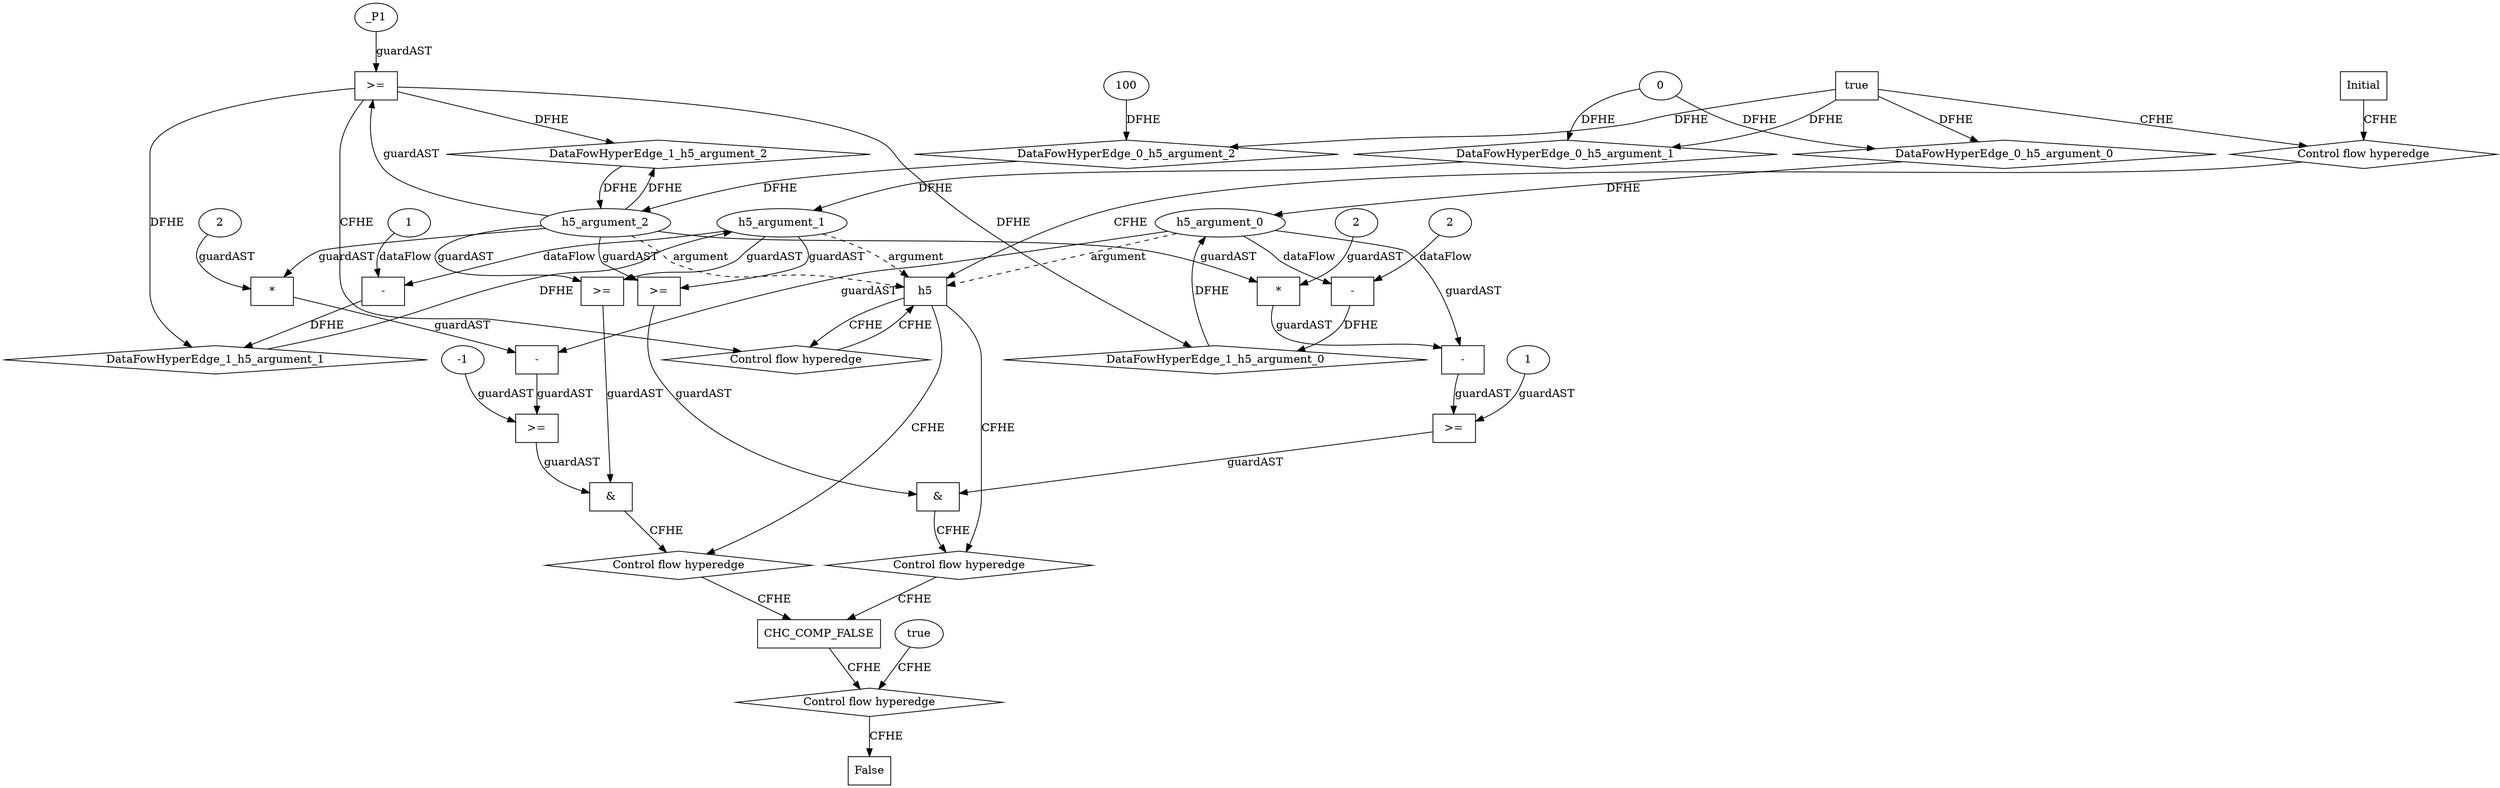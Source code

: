 // Horn Graph
digraph {
	"xxxh5___Initial_0xxxdataFlow_0_node_0" [label="0"  nodeName="xxxh5___Initial_0xxxdataFlow_0_node_0" class=IdealInt GNNNodeID=3]
	"xxxh5___Initial_0xxxdataFlow2_node_0" [label="100"  nodeName="xxxh5___Initial_0xxxdataFlow2_node_0" class=IdealInt GNNNodeID=4]
	"xxxh5___h5_1xxxdataFlow_0_node_0" [label="-"  nodeName="xxxh5___h5_1xxxdataFlow_0_node_0" class=Operator GNNNodeID=5 shape=rect]
	"xxxh5___h5_1xxxdataFlow_0_node_2" [label="1"  nodeName="xxxh5___h5_1xxxdataFlow_0_node_2" class=IdealInt GNNNodeID=6]
		"h5_argument_1" -> "xxxh5___h5_1xxxdataFlow_0_node_0" [ label="dataFlow"]
		"xxxh5___h5_1xxxdataFlow_0_node_2" -> "xxxh5___h5_1xxxdataFlow_0_node_0" [ label="dataFlow"]
	"xxxh5___h5_1xxxdataFlow1_node_0" [label="-"  nodeName="xxxh5___h5_1xxxdataFlow1_node_0" class=Operator GNNNodeID=7 shape=rect]
	"xxxh5___h5_1xxxdataFlow1_node_2" [label="2"  nodeName="xxxh5___h5_1xxxdataFlow1_node_2" class=IdealInt GNNNodeID=8]
		"h5_argument_0" -> "xxxh5___h5_1xxxdataFlow1_node_0" [ label="dataFlow"]
		"xxxh5___h5_1xxxdataFlow1_node_2" -> "xxxh5___h5_1xxxdataFlow1_node_0" [ label="dataFlow"]
	"xxxh5___h5_1xxxguard_0_node_0" [label=">="  nodeName="xxxh5___h5_1xxxguard_0_node_0" class=Operator GNNNodeID=9 shape=rect]
	"xxxh5___h5_1xxxguard_0_node_2" [label="_P1"  nodeName="xxxh5___h5_1xxxguard_0_node_2" class=symbolicConstant GNNNodeID=10]
		"h5_argument_2" -> "xxxh5___h5_1xxxguard_0_node_0" [ label="guardAST"]
		"xxxh5___h5_1xxxguard_0_node_2" -> "xxxh5___h5_1xxxguard_0_node_0" [ label="guardAST"]
	"xxxCHC_COMP_FALSE___h5_2xxxguard_0_node_0" [label=">="  nodeName="xxxCHC_COMP_FALSE___h5_2xxxguard_0_node_0" class=Operator GNNNodeID=11 shape=rect]
	"xxxCHC_COMP_FALSE___h5_2xxxguard_0_node_1" [label="-1"  nodeName="xxxCHC_COMP_FALSE___h5_2xxxguard_0_node_1" class=IdealInt GNNNodeID=12]
	"xxxCHC_COMP_FALSE___h5_2xxxguard_0_node_2" [label="-"  nodeName="xxxCHC_COMP_FALSE___h5_2xxxguard_0_node_2" class=Operator GNNNodeID=13 shape=rect]
	"xxxCHC_COMP_FALSE___h5_2xxxguard_0_node_4" [label="*"  nodeName="xxxCHC_COMP_FALSE___h5_2xxxguard_0_node_4" class=Operator GNNNodeID=14 shape=rect]
	"xxxCHC_COMP_FALSE___h5_2xxxguard_0_node_5" [label="2"  nodeName="xxxCHC_COMP_FALSE___h5_2xxxguard_0_node_5" class=constant GNNNodeID=15]
		"xxxCHC_COMP_FALSE___h5_2xxxguard_0_node_1" -> "xxxCHC_COMP_FALSE___h5_2xxxguard_0_node_0" [ label="guardAST"]
		"xxxCHC_COMP_FALSE___h5_2xxxguard_0_node_2" -> "xxxCHC_COMP_FALSE___h5_2xxxguard_0_node_0" [ label="guardAST"]
		"h5_argument_0" -> "xxxCHC_COMP_FALSE___h5_2xxxguard_0_node_2" [ label="guardAST"]
		"xxxCHC_COMP_FALSE___h5_2xxxguard_0_node_4" -> "xxxCHC_COMP_FALSE___h5_2xxxguard_0_node_2" [ label="guardAST"]
		"h5_argument_2" -> "xxxCHC_COMP_FALSE___h5_2xxxguard_0_node_4" [ label="guardAST"]
		"xxxCHC_COMP_FALSE___h5_2xxxguard_0_node_5" -> "xxxCHC_COMP_FALSE___h5_2xxxguard_0_node_4" [ label="guardAST"]
	"xxxCHC_COMP_FALSE___h5_2xxxguard1_node_0" [label=">="  nodeName="xxxCHC_COMP_FALSE___h5_2xxxguard1_node_0" class=Operator GNNNodeID=16 shape=rect]
		"h5_argument_1" -> "xxxCHC_COMP_FALSE___h5_2xxxguard1_node_0" [ label="guardAST"]
		"h5_argument_2" -> "xxxCHC_COMP_FALSE___h5_2xxxguard1_node_0" [ label="guardAST"]
	"xxxCHC_COMP_FALSE___h5_3xxxguard_0_node_0" [label=">="  nodeName="xxxCHC_COMP_FALSE___h5_3xxxguard_0_node_0" class=Operator GNNNodeID=17 shape=rect]
	"xxxCHC_COMP_FALSE___h5_3xxxguard_0_node_1" [label="-"  nodeName="xxxCHC_COMP_FALSE___h5_3xxxguard_0_node_1" class=Operator GNNNodeID=18 shape=rect]
	"xxxCHC_COMP_FALSE___h5_3xxxguard_0_node_3" [label="*"  nodeName="xxxCHC_COMP_FALSE___h5_3xxxguard_0_node_3" class=Operator GNNNodeID=19 shape=rect]
	"xxxCHC_COMP_FALSE___h5_3xxxguard_0_node_4" [label="2"  nodeName="xxxCHC_COMP_FALSE___h5_3xxxguard_0_node_4" class=constant GNNNodeID=20]
	"xxxCHC_COMP_FALSE___h5_3xxxguard_0_node_6" [label="1"  nodeName="xxxCHC_COMP_FALSE___h5_3xxxguard_0_node_6" class=IdealInt GNNNodeID=21]
		"xxxCHC_COMP_FALSE___h5_3xxxguard_0_node_1" -> "xxxCHC_COMP_FALSE___h5_3xxxguard_0_node_0" [ label="guardAST"]
		"xxxCHC_COMP_FALSE___h5_3xxxguard_0_node_6" -> "xxxCHC_COMP_FALSE___h5_3xxxguard_0_node_0" [ label="guardAST"]
		"h5_argument_0" -> "xxxCHC_COMP_FALSE___h5_3xxxguard_0_node_1" [ label="guardAST"]
		"xxxCHC_COMP_FALSE___h5_3xxxguard_0_node_3" -> "xxxCHC_COMP_FALSE___h5_3xxxguard_0_node_1" [ label="guardAST"]
		"h5_argument_2" -> "xxxCHC_COMP_FALSE___h5_3xxxguard_0_node_3" [ label="guardAST"]
		"xxxCHC_COMP_FALSE___h5_3xxxguard_0_node_4" -> "xxxCHC_COMP_FALSE___h5_3xxxguard_0_node_3" [ label="guardAST"]
	"xxxCHC_COMP_FALSE___h5_3xxxguard1_node_0" [label=">="  nodeName="xxxCHC_COMP_FALSE___h5_3xxxguard1_node_0" class=Operator GNNNodeID=22 shape=rect]
		"h5_argument_1" -> "xxxCHC_COMP_FALSE___h5_3xxxguard1_node_0" [ label="guardAST"]
		"h5_argument_2" -> "xxxCHC_COMP_FALSE___h5_3xxxguard1_node_0" [ label="guardAST"]
	"xxxFALSE___CHC_COMP_FALSE_4xxxguard_0_node_0" [label="true"  nodeName="xxxFALSE___CHC_COMP_FALSE_4xxxguard_0_node_0" class=Constant GNNNodeID=23]
	"CHC_COMP_FALSE" [label="CHC_COMP_FALSE"  nodeName="CHC_COMP_FALSE" class=CONTROL GNNNodeID=24 shape="rect"]
	"h5" [label="h5"  nodeName="h5" class=CONTROL GNNNodeID=25 shape="rect"]
	"FALSE" [label="False"  nodeName=False class=CONTROL GNNNodeID=26 shape="rect"]
	"Initial" [label="Initial"  nodeName=Initial class=CONTROL GNNNodeID=27 shape="rect"]
	"ControlFowHyperEdge_0" [label="Control flow hyperedge"  hyperEdgeNodeID=0 nodeName=ControlFowHyperEdge_0 class=controlFlowHyperEdge shape="diamond"]
		"Initial" -> ControlFowHyperEdge_0 [ label="CFHE"]
		"ControlFowHyperEdge_0" -> "h5" [ label="CFHE"]
	"ControlFowHyperEdge_1" [label="Control flow hyperedge"  hyperEdgeNodeID=1 nodeName=ControlFowHyperEdge_1 class=controlFlowHyperEdge shape="diamond"]
		"h5" -> ControlFowHyperEdge_1 [ label="CFHE"]
		"ControlFowHyperEdge_1" -> "h5" [ label="CFHE"]
	"ControlFowHyperEdge_2" [label="Control flow hyperedge"  hyperEdgeNodeID=2 nodeName=ControlFowHyperEdge_2 class=controlFlowHyperEdge shape="diamond"]
		"h5" -> ControlFowHyperEdge_2 [ label="CFHE"]
		"ControlFowHyperEdge_2" -> "CHC_COMP_FALSE" [ label="CFHE"]
	"ControlFowHyperEdge_3" [label="Control flow hyperedge"  hyperEdgeNodeID=3 nodeName=ControlFowHyperEdge_3 class=controlFlowHyperEdge shape="diamond"]
		"h5" -> ControlFowHyperEdge_3 [ label="CFHE"]
		"ControlFowHyperEdge_3" -> "CHC_COMP_FALSE" [ label="CFHE"]
	"ControlFowHyperEdge_4" [label="Control flow hyperedge"  hyperEdgeNodeID=4 nodeName=ControlFowHyperEdge_4 class=controlFlowHyperEdge shape="diamond"]
		"CHC_COMP_FALSE" -> ControlFowHyperEdge_4 [ label="CFHE"]
		"ControlFowHyperEdge_4" -> "FALSE" [ label="CFHE"]
	"h5_argument_0" [label="h5_argument_0"  nodeName=argument0 class=argument shape=oval GNNNodeID=28 head="h5"]
		"h5_argument_0" -> "h5" [ label="argument" style=dashed]
	"h5_argument_1" [label="h5_argument_1"  nodeName=argument1 class=argument shape=oval GNNNodeID=28 head="h5"]
		"h5_argument_1" -> "h5" [ label="argument" style=dashed]
	"h5_argument_2" [label="h5_argument_2"  nodeName=argument2 class=argument shape=oval GNNNodeID=28 head="h5"]
		"h5_argument_2" -> "h5" [ label="argument" style=dashed]
	"true_0" [label="true"  nodeName="true_0" class=true shape=rect]
		"true_0" -> "ControlFowHyperEdge_0" [ label="CFHE"]
		"xxxh5___h5_1xxxguard_0_node_0" -> "ControlFowHyperEdge_1" [ label="CFHE"]
	"xxxCHC_COMP_FALSE___h5_2xxx_and" [label="&"  andName="xxxCHC_COMP_FALSE___h5_2xxx_and" class=Operator shape=rect]
		"xxxCHC_COMP_FALSE___h5_2xxxguard_0_node_0" -> "xxxCHC_COMP_FALSE___h5_2xxx_and" [ label="guardAST"]
		"xxxCHC_COMP_FALSE___h5_2xxxguard1_node_0" -> "xxxCHC_COMP_FALSE___h5_2xxx_and" [ label="guardAST"]
		"xxxCHC_COMP_FALSE___h5_2xxx_and" -> "ControlFowHyperEdge_2" [ label="CFHE"]
	"xxxCHC_COMP_FALSE___h5_3xxx_and" [label="&"  andName="xxxCHC_COMP_FALSE___h5_3xxx_and" class=Operator shape=rect]
		"xxxCHC_COMP_FALSE___h5_3xxxguard_0_node_0" -> "xxxCHC_COMP_FALSE___h5_3xxx_and" [ label="guardAST"]
		"xxxCHC_COMP_FALSE___h5_3xxxguard1_node_0" -> "xxxCHC_COMP_FALSE___h5_3xxx_and" [ label="guardAST"]
		"xxxCHC_COMP_FALSE___h5_3xxx_and" -> "ControlFowHyperEdge_3" [ label="CFHE"]
		"xxxFALSE___CHC_COMP_FALSE_4xxxguard_0_node_0" -> "ControlFowHyperEdge_4" [ label="CFHE"]
		"h5_argument_2" -> "DataFowHyperEdge_1_h5_argument_2" [ label="DFHE"]
	"DataFowHyperEdge_1_h5_argument_2" [label="DataFowHyperEdge_1_h5_argument_2"  nodeName="DataFowHyperEdge_1_h5_argument_2" class=DataFlowHyperedge shape=diamond]
		"DataFowHyperEdge_1_h5_argument_2" -> "h5_argument_2" [ label="DFHE"]
		"xxxh5___h5_1xxxguard_0_node_0" -> "DataFowHyperEdge_1_h5_argument_2" [ label="DFHE"]
	"DataFowHyperEdge_0_h5_argument_0" [label="DataFowHyperEdge_0_h5_argument_0"  nodeName="DataFowHyperEdge_0_h5_argument_0" class=DataFlowHyperedge shape=diamond]
		"DataFowHyperEdge_0_h5_argument_0" -> "h5_argument_0" [ label="DFHE"]
		"true_0" -> "DataFowHyperEdge_0_h5_argument_0" [ label="DFHE"]
		"xxxh5___Initial_0xxxdataFlow_0_node_0" -> "DataFowHyperEdge_0_h5_argument_0" [ label="DFHE"]
	"DataFowHyperEdge_0_h5_argument_1" [label="DataFowHyperEdge_0_h5_argument_1"  nodeName="DataFowHyperEdge_0_h5_argument_1" class=DataFlowHyperedge shape=diamond]
		"DataFowHyperEdge_0_h5_argument_1" -> "h5_argument_1" [ label="DFHE"]
		"true_0" -> "DataFowHyperEdge_0_h5_argument_1" [ label="DFHE"]
		"xxxh5___Initial_0xxxdataFlow_0_node_0" -> "DataFowHyperEdge_0_h5_argument_1" [ label="DFHE"]
	"DataFowHyperEdge_0_h5_argument_2" [label="DataFowHyperEdge_0_h5_argument_2"  nodeName="DataFowHyperEdge_0_h5_argument_2" class=DataFlowHyperedge shape=diamond]
		"DataFowHyperEdge_0_h5_argument_2" -> "h5_argument_2" [ label="DFHE"]
		"true_0" -> "DataFowHyperEdge_0_h5_argument_2" [ label="DFHE"]
		"xxxh5___Initial_0xxxdataFlow2_node_0" -> "DataFowHyperEdge_0_h5_argument_2" [ label="DFHE"]
	"DataFowHyperEdge_1_h5_argument_0" [label="DataFowHyperEdge_1_h5_argument_0"  nodeName="DataFowHyperEdge_1_h5_argument_0" class=DataFlowHyperedge shape=diamond]
		"DataFowHyperEdge_1_h5_argument_0" -> "h5_argument_0" [ label="DFHE"]
		"xxxh5___h5_1xxxguard_0_node_0" -> "DataFowHyperEdge_1_h5_argument_0" [ label="DFHE"]
		"xxxh5___h5_1xxxdataFlow1_node_0" -> "DataFowHyperEdge_1_h5_argument_0" [ label="DFHE"]
	"DataFowHyperEdge_1_h5_argument_1" [label="DataFowHyperEdge_1_h5_argument_1"  nodeName="DataFowHyperEdge_1_h5_argument_1" class=DataFlowHyperedge shape=diamond]
		"DataFowHyperEdge_1_h5_argument_1" -> "h5_argument_1" [ label="DFHE"]
		"xxxh5___h5_1xxxguard_0_node_0" -> "DataFowHyperEdge_1_h5_argument_1" [ label="DFHE"]
		"xxxh5___h5_1xxxdataFlow_0_node_0" -> "DataFowHyperEdge_1_h5_argument_1" [ label="DFHE"]
}
